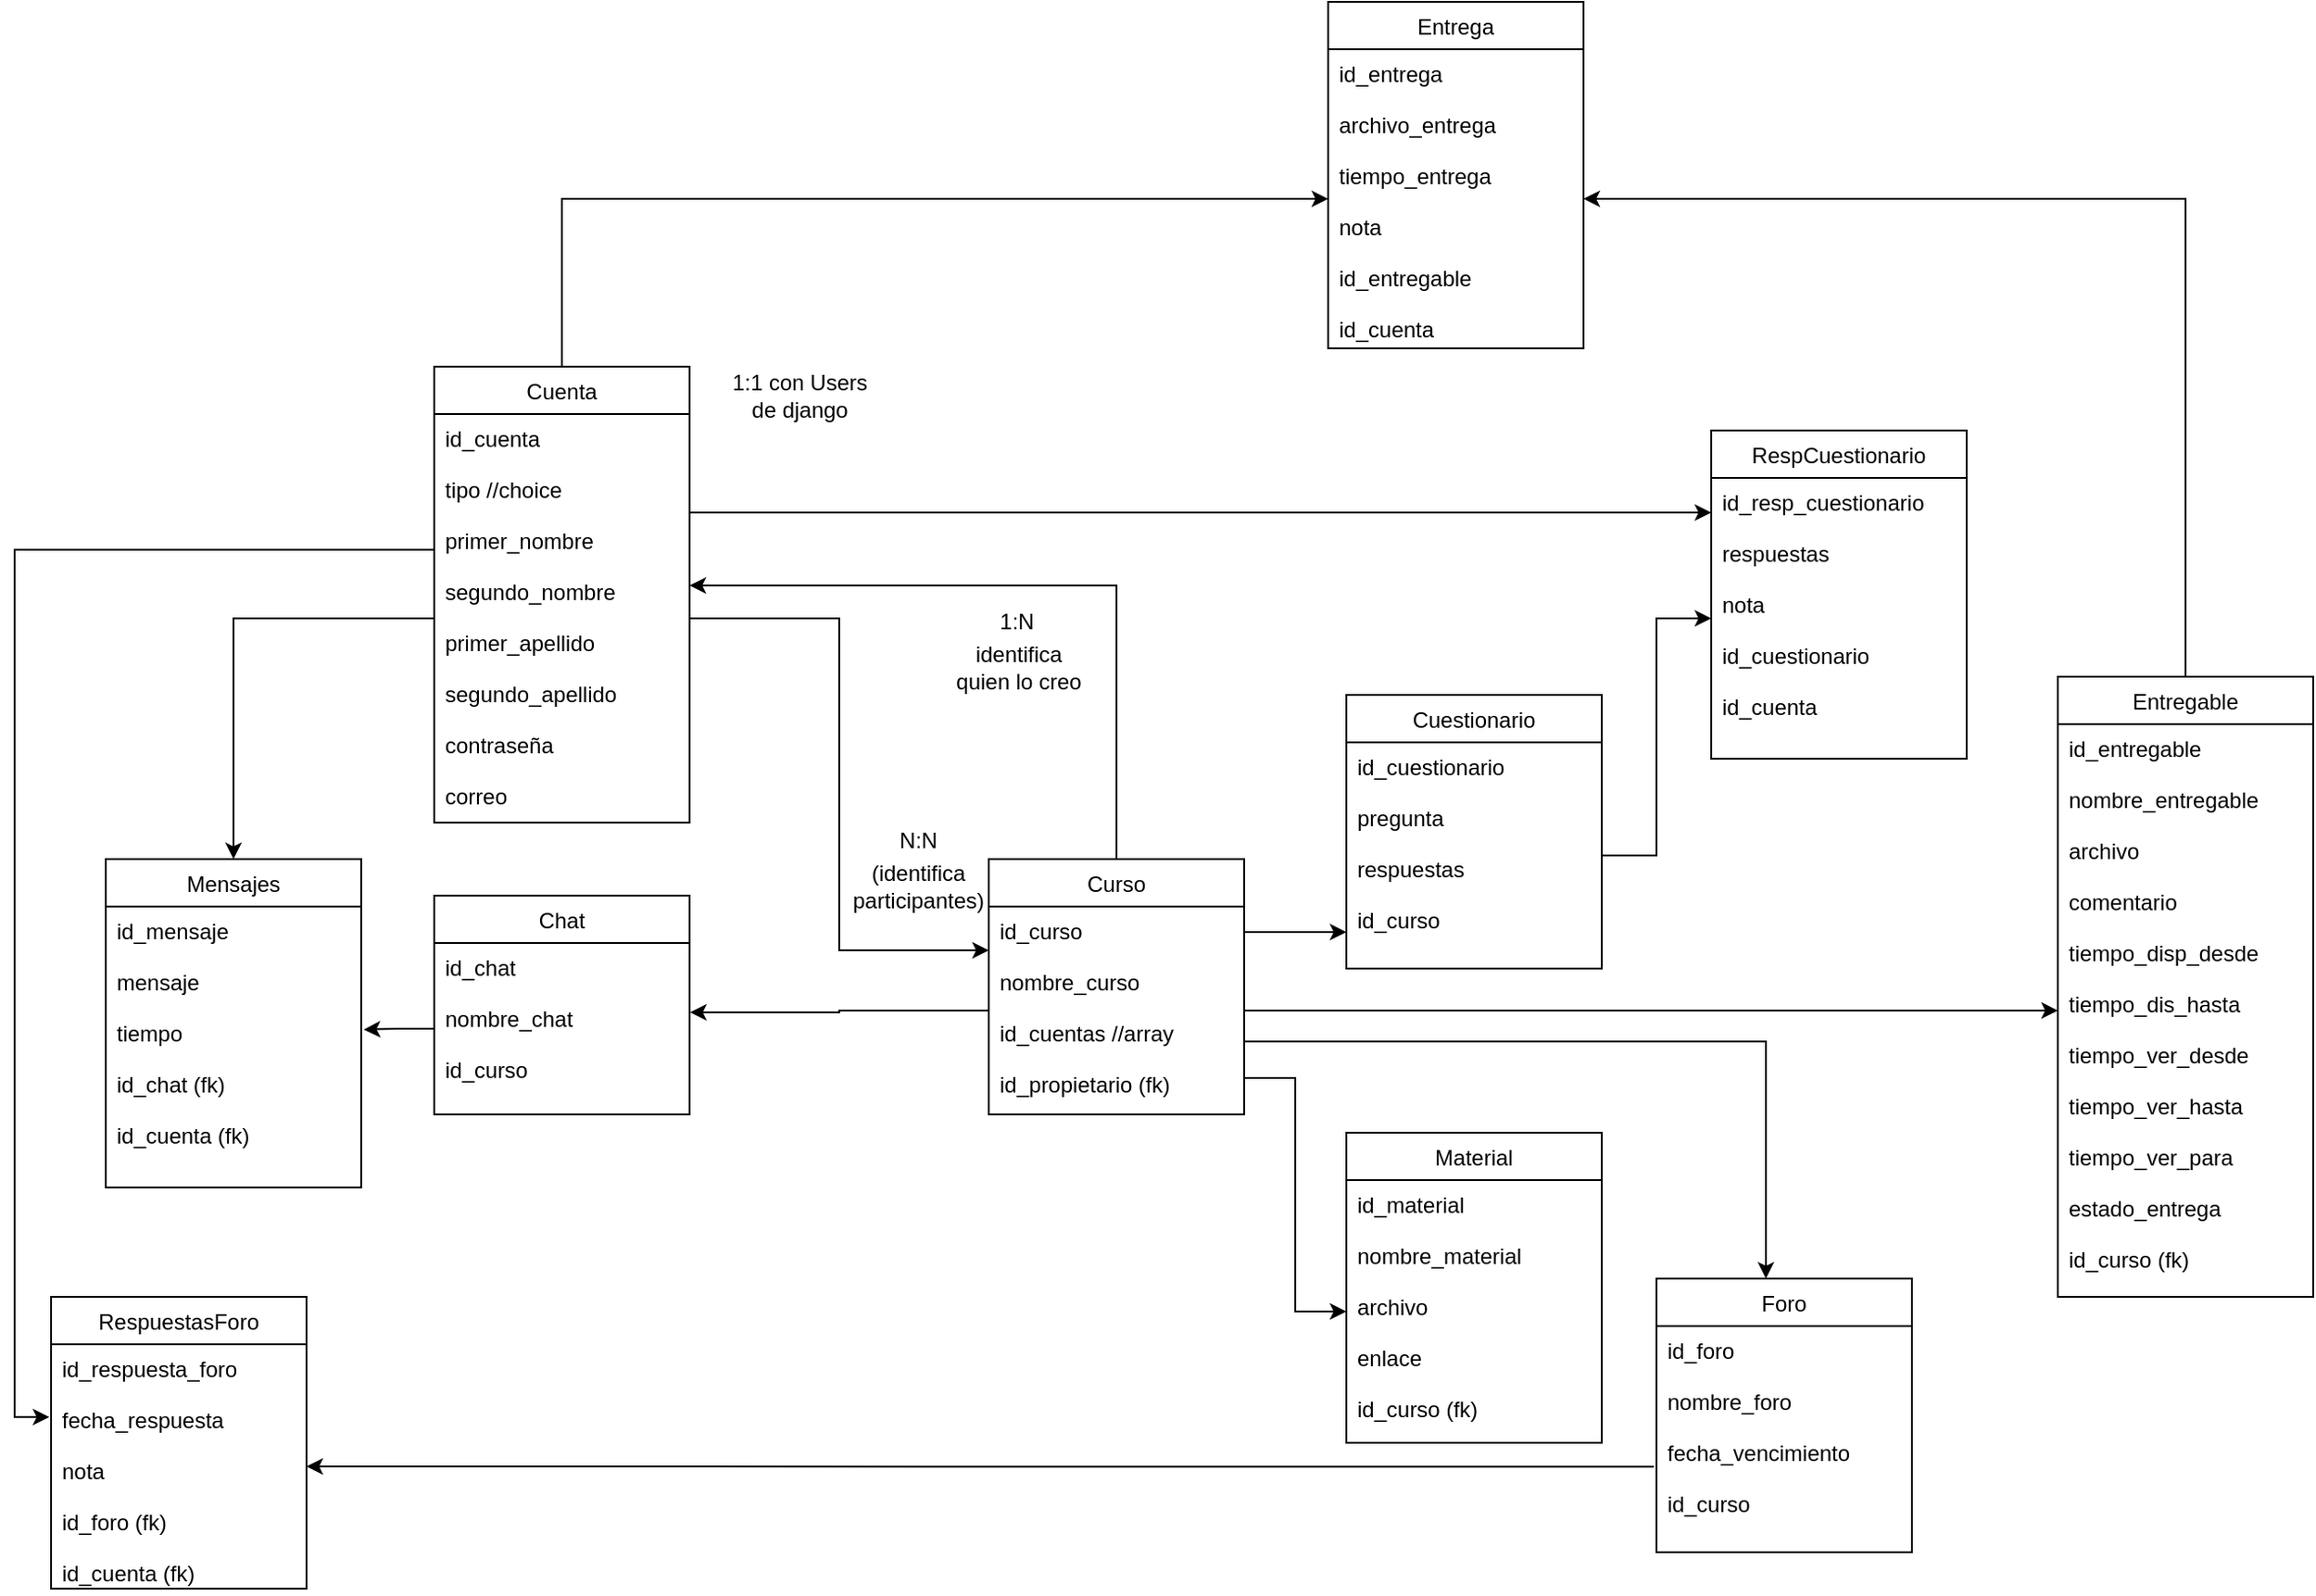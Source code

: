 <mxfile version="15.8.6" type="device"><diagram id="2cw5DsywMwBt5tDzxXro" name="Page-1"><mxGraphModel dx="1935" dy="1651" grid="1" gridSize="10" guides="1" tooltips="1" connect="1" arrows="1" fold="1" page="1" pageScale="1" pageWidth="827" pageHeight="1169" math="0" shadow="0"><root><mxCell id="0"/><mxCell id="1" parent="0"/><mxCell id="c7siJmmVypqbvHdBGm0a-6" style="edgeStyle=orthogonalEdgeStyle;rounded=0;orthogonalLoop=1;jettySize=auto;html=1;entryX=-0.007;entryY=0.298;entryDx=0;entryDy=0;entryPerimeter=0;exitX=0.001;exitY=0.332;exitDx=0;exitDy=0;exitPerimeter=0;" parent="1" source="zCt5j75ubrf2JFRcB5J3-18" target="YSMZuY_PAjDtpzjQa7CF-2" edge="1"><mxGeometry relative="1" as="geometry"><mxPoint x="650" y="10" as="targetPoint"/></mxGeometry></mxCell><mxCell id="c7siJmmVypqbvHdBGm0a-8" style="edgeStyle=orthogonalEdgeStyle;rounded=0;orthogonalLoop=1;jettySize=auto;html=1;" parent="1" source="zCt5j75ubrf2JFRcB5J3-17" target="_XZz1QtA9Hu59ydfwQre-9" edge="1"><mxGeometry relative="1" as="geometry"><mxPoint x="559" y="-860" as="targetPoint"/></mxGeometry></mxCell><mxCell id="zCt5j75ubrf2JFRcB5J3-17" value="Cuenta" style="swimlane;fontStyle=0;childLayout=stackLayout;horizontal=1;startSize=26;fillColor=none;horizontalStack=0;resizeParent=1;resizeParentMax=0;resizeLast=0;collapsible=1;marginBottom=0;" parent="1" vertex="1"><mxGeometry x="110" y="-600" width="140" height="250" as="geometry"/></mxCell><mxCell id="zCt5j75ubrf2JFRcB5J3-18" value="id_cuenta&#10;&#10;tipo //choice&#10;&#10;primer_nombre&#10;&#10;segundo_nombre&#10;&#10;primer_apellido&#10;&#10;segundo_apellido&#10;&#10;contraseña&#10;&#10;correo" style="text;strokeColor=none;fillColor=none;align=left;verticalAlign=top;spacingLeft=4;spacingRight=4;overflow=hidden;rotatable=0;points=[[0,0.5],[1,0.5]];portConstraint=eastwest;" parent="zCt5j75ubrf2JFRcB5J3-17" vertex="1"><mxGeometry y="26" width="140" height="224" as="geometry"/></mxCell><mxCell id="zCt5j75ubrf2JFRcB5J3-21" value="Chat" style="swimlane;fontStyle=0;childLayout=stackLayout;horizontal=1;startSize=26;fillColor=none;horizontalStack=0;resizeParent=1;resizeParentMax=0;resizeLast=0;collapsible=1;marginBottom=0;" parent="1" vertex="1"><mxGeometry x="110" y="-310" width="140" height="120" as="geometry"/></mxCell><mxCell id="zCt5j75ubrf2JFRcB5J3-22" value="id_chat&#10;&#10;nombre_chat&#10;&#10;id_curso" style="text;strokeColor=none;fillColor=none;align=left;verticalAlign=top;spacingLeft=4;spacingRight=4;overflow=hidden;rotatable=0;points=[[0,0.5],[1,0.5]];portConstraint=eastwest;" parent="zCt5j75ubrf2JFRcB5J3-21" vertex="1"><mxGeometry y="26" width="140" height="94" as="geometry"/></mxCell><mxCell id="zCt5j75ubrf2JFRcB5J3-25" value="Mensajes" style="swimlane;fontStyle=0;childLayout=stackLayout;horizontal=1;startSize=26;fillColor=none;horizontalStack=0;resizeParent=1;resizeParentMax=0;resizeLast=0;collapsible=1;marginBottom=0;" parent="1" vertex="1"><mxGeometry x="-70" y="-330" width="140" height="180" as="geometry"/></mxCell><mxCell id="zCt5j75ubrf2JFRcB5J3-26" value="id_mensaje&#10;&#10;mensaje&#10;&#10;tiempo&#10;&#10;id_chat (fk)&#10;&#10;id_cuenta (fk)" style="text;strokeColor=none;fillColor=none;align=left;verticalAlign=top;spacingLeft=4;spacingRight=4;overflow=hidden;rotatable=0;points=[[0,0.5],[1,0.5]];portConstraint=eastwest;" parent="zCt5j75ubrf2JFRcB5J3-25" vertex="1"><mxGeometry y="26" width="140" height="154" as="geometry"/></mxCell><mxCell id="_XZz1QtA9Hu59ydfwQre-19" style="edgeStyle=orthogonalEdgeStyle;rounded=0;orthogonalLoop=1;jettySize=auto;html=1;entryX=1;entryY=0.5;entryDx=0;entryDy=0;" edge="1" parent="1" source="zCt5j75ubrf2JFRcB5J3-27" target="_XZz1QtA9Hu59ydfwQre-9"><mxGeometry relative="1" as="geometry"/></mxCell><mxCell id="zCt5j75ubrf2JFRcB5J3-27" value="Entregable" style="swimlane;fontStyle=0;childLayout=stackLayout;horizontal=1;startSize=26;fillColor=none;horizontalStack=0;resizeParent=1;resizeParentMax=0;resizeLast=0;collapsible=1;marginBottom=0;" parent="1" vertex="1"><mxGeometry x="1000" y="-430" width="140" height="340" as="geometry"/></mxCell><mxCell id="zCt5j75ubrf2JFRcB5J3-28" value="id_entregable&#10;&#10;nombre_entregable&#10;&#10;archivo&#10;&#10;comentario&#10;&#10;tiempo_disp_desde&#10;&#10;tiempo_dis_hasta&#10;&#10;tiempo_ver_desde&#10;&#10;tiempo_ver_hasta&#10;&#10;tiempo_ver_para&#10;&#10;estado_entrega&#10;&#10;id_curso (fk)" style="text;strokeColor=none;fillColor=none;align=left;verticalAlign=top;spacingLeft=4;spacingRight=4;overflow=hidden;rotatable=0;points=[[0,0.5],[1,0.5]];portConstraint=eastwest;" parent="zCt5j75ubrf2JFRcB5J3-27" vertex="1"><mxGeometry y="26" width="140" height="314" as="geometry"/></mxCell><mxCell id="zCt5j75ubrf2JFRcB5J3-38" value="Foro" style="swimlane;fontStyle=0;childLayout=stackLayout;horizontal=1;startSize=26;fillColor=none;horizontalStack=0;resizeParent=1;resizeParentMax=0;resizeLast=0;collapsible=1;marginBottom=0;" parent="1" vertex="1"><mxGeometry x="780" y="-100" width="140" height="150" as="geometry"/></mxCell><mxCell id="zCt5j75ubrf2JFRcB5J3-39" value="id_foro&#10;&#10;nombre_foro&#10;&#10;fecha_vencimiento&#10;&#10;id_curso" style="text;strokeColor=none;fillColor=none;align=left;verticalAlign=top;spacingLeft=4;spacingRight=4;overflow=hidden;rotatable=0;points=[[0,0.5],[1,0.5]];portConstraint=eastwest;" parent="zCt5j75ubrf2JFRcB5J3-38" vertex="1"><mxGeometry y="26" width="140" height="124" as="geometry"/></mxCell><mxCell id="zCt5j75ubrf2JFRcB5J3-45" value="Material" style="swimlane;fontStyle=0;childLayout=stackLayout;horizontal=1;startSize=26;fillColor=none;horizontalStack=0;resizeParent=1;resizeParentMax=0;resizeLast=0;collapsible=1;marginBottom=0;" parent="1" vertex="1"><mxGeometry x="610" y="-180" width="140" height="170" as="geometry"/></mxCell><mxCell id="zCt5j75ubrf2JFRcB5J3-46" value="id_material&#10;&#10;nombre_material&#10;&#10;archivo&#10;&#10;enlace&#10;&#10;id_curso (fk)" style="text;strokeColor=none;fillColor=none;align=left;verticalAlign=top;spacingLeft=4;spacingRight=4;overflow=hidden;rotatable=0;points=[[0,0.5],[1,0.5]];portConstraint=eastwest;" parent="zCt5j75ubrf2JFRcB5J3-45" vertex="1"><mxGeometry y="26" width="140" height="144" as="geometry"/></mxCell><mxCell id="_XZz1QtA9Hu59ydfwQre-37" style="edgeStyle=orthogonalEdgeStyle;rounded=0;orthogonalLoop=1;jettySize=auto;html=1;" edge="1" parent="1" source="zCt5j75ubrf2JFRcB5J3-47" target="zCt5j75ubrf2JFRcB5J3-18"><mxGeometry relative="1" as="geometry"><Array as="points"><mxPoint x="484" y="-480"/></Array></mxGeometry></mxCell><mxCell id="zCt5j75ubrf2JFRcB5J3-47" value="Curso" style="swimlane;fontStyle=0;childLayout=stackLayout;horizontal=1;startSize=26;fillColor=none;horizontalStack=0;resizeParent=1;resizeParentMax=0;resizeLast=0;collapsible=1;marginBottom=0;" parent="1" vertex="1"><mxGeometry x="414" y="-330" width="140" height="140" as="geometry"/></mxCell><mxCell id="zCt5j75ubrf2JFRcB5J3-48" value="id_curso &#10;&#10;nombre_curso&#10;&#10;id_cuentas //array&#10;&#10;id_propietario (fk)" style="text;strokeColor=none;fillColor=none;align=left;verticalAlign=top;spacingLeft=4;spacingRight=4;overflow=hidden;rotatable=0;points=[[0,0.5],[1,0.5]];portConstraint=eastwest;" parent="zCt5j75ubrf2JFRcB5J3-47" vertex="1"><mxGeometry y="26" width="140" height="114" as="geometry"/></mxCell><mxCell id="YSMZuY_PAjDtpzjQa7CF-1" value="RespuestasForo" style="swimlane;fontStyle=0;childLayout=stackLayout;horizontal=1;startSize=26;fillColor=none;horizontalStack=0;resizeParent=1;resizeParentMax=0;resizeLast=0;collapsible=1;marginBottom=0;" parent="1" vertex="1"><mxGeometry x="-100" y="-90" width="140" height="160" as="geometry"/></mxCell><mxCell id="YSMZuY_PAjDtpzjQa7CF-2" value="id_respuesta_foro&#10;&#10;fecha_respuesta&#10;&#10;nota&#10;&#10;id_foro (fk)&#10;&#10;id_cuenta (fk)" style="text;strokeColor=none;fillColor=none;align=left;verticalAlign=top;spacingLeft=4;spacingRight=4;overflow=hidden;rotatable=0;points=[[0,0.5],[1,0.5]];portConstraint=eastwest;" parent="YSMZuY_PAjDtpzjQa7CF-1" vertex="1"><mxGeometry y="26" width="140" height="134" as="geometry"/></mxCell><mxCell id="c7siJmmVypqbvHdBGm0a-4" value="1:N" style="text;html=1;align=center;verticalAlign=middle;resizable=0;points=[];autosize=1;strokeColor=none;fillColor=none;" parent="1" vertex="1"><mxGeometry x="414" y="-470" width="30" height="20" as="geometry"/></mxCell><mxCell id="c7siJmmVypqbvHdBGm0a-10" style="edgeStyle=orthogonalEdgeStyle;rounded=0;orthogonalLoop=1;jettySize=auto;html=1;entryX=1;entryY=0.5;entryDx=0;entryDy=0;exitX=-0.01;exitY=0.622;exitDx=0;exitDy=0;exitPerimeter=0;" parent="1" source="zCt5j75ubrf2JFRcB5J3-39" target="YSMZuY_PAjDtpzjQa7CF-2" edge="1"><mxGeometry relative="1" as="geometry"/></mxCell><mxCell id="_XZz1QtA9Hu59ydfwQre-1" style="edgeStyle=orthogonalEdgeStyle;rounded=0;orthogonalLoop=1;jettySize=auto;html=1;entryX=0;entryY=0.5;entryDx=0;entryDy=0;" edge="1" parent="1" source="zCt5j75ubrf2JFRcB5J3-48" target="zCt5j75ubrf2JFRcB5J3-28"><mxGeometry relative="1" as="geometry"/></mxCell><mxCell id="_XZz1QtA9Hu59ydfwQre-3" style="edgeStyle=orthogonalEdgeStyle;rounded=0;orthogonalLoop=1;jettySize=auto;html=1;" edge="1" parent="1" source="zCt5j75ubrf2JFRcB5J3-18" target="zCt5j75ubrf2JFRcB5J3-48"><mxGeometry relative="1" as="geometry"><Array as="points"><mxPoint x="332" y="-462"/><mxPoint x="332" y="-280"/></Array></mxGeometry></mxCell><mxCell id="_XZz1QtA9Hu59ydfwQre-5" style="edgeStyle=orthogonalEdgeStyle;rounded=0;orthogonalLoop=1;jettySize=auto;html=1;entryX=1.002;entryY=0.404;entryDx=0;entryDy=0;entryPerimeter=0;" edge="1" parent="1" source="zCt5j75ubrf2JFRcB5J3-48" target="zCt5j75ubrf2JFRcB5J3-22"><mxGeometry relative="1" as="geometry"/></mxCell><mxCell id="_XZz1QtA9Hu59ydfwQre-8" value="Entrega" style="swimlane;fontStyle=0;childLayout=stackLayout;horizontal=1;startSize=26;fillColor=none;horizontalStack=0;resizeParent=1;resizeParentMax=0;resizeLast=0;collapsible=1;marginBottom=0;" vertex="1" parent="1"><mxGeometry x="600" y="-800" width="140" height="190" as="geometry"/></mxCell><mxCell id="_XZz1QtA9Hu59ydfwQre-9" value="id_entrega&#10;&#10;archivo_entrega&#10;&#10;tiempo_entrega&#10;&#10;nota&#10;&#10;id_entregable&#10;&#10;id_cuenta" style="text;strokeColor=none;fillColor=none;align=left;verticalAlign=top;spacingLeft=4;spacingRight=4;overflow=hidden;rotatable=0;points=[[0,0.5],[1,0.5]];portConstraint=eastwest;" vertex="1" parent="_XZz1QtA9Hu59ydfwQre-8"><mxGeometry y="26" width="140" height="164" as="geometry"/></mxCell><mxCell id="_XZz1QtA9Hu59ydfwQre-10" value="N:N" style="text;html=1;align=center;verticalAlign=middle;resizable=0;points=[];autosize=1;strokeColor=none;fillColor=none;" vertex="1" parent="1"><mxGeometry x="355" y="-350" width="40" height="20" as="geometry"/></mxCell><mxCell id="_XZz1QtA9Hu59ydfwQre-11" value="(identifica&lt;br&gt;participantes)" style="text;html=1;align=center;verticalAlign=middle;resizable=0;points=[];autosize=1;strokeColor=none;fillColor=none;" vertex="1" parent="1"><mxGeometry x="330" y="-330" width="90" height="30" as="geometry"/></mxCell><mxCell id="_XZz1QtA9Hu59ydfwQre-12" value="identifica&lt;br&gt;quien lo creo" style="text;html=1;align=center;verticalAlign=middle;resizable=0;points=[];autosize=1;strokeColor=none;fillColor=none;" vertex="1" parent="1"><mxGeometry x="390" y="-450" width="80" height="30" as="geometry"/></mxCell><mxCell id="_XZz1QtA9Hu59ydfwQre-20" value="Cuestionario" style="swimlane;fontStyle=0;childLayout=stackLayout;horizontal=1;startSize=26;fillColor=none;horizontalStack=0;resizeParent=1;resizeParentMax=0;resizeLast=0;collapsible=1;marginBottom=0;" vertex="1" parent="1"><mxGeometry x="610" y="-420" width="140" height="150" as="geometry"/></mxCell><mxCell id="_XZz1QtA9Hu59ydfwQre-21" value="id_cuestionario&#10;&#10;pregunta&#10;&#10;respuestas&#10;&#10;id_curso &#10;&#10;" style="text;strokeColor=none;fillColor=none;align=left;verticalAlign=top;spacingLeft=4;spacingRight=4;overflow=hidden;rotatable=0;points=[[0,0.5],[1,0.5]];portConstraint=eastwest;" vertex="1" parent="_XZz1QtA9Hu59ydfwQre-20"><mxGeometry y="26" width="140" height="124" as="geometry"/></mxCell><mxCell id="_XZz1QtA9Hu59ydfwQre-22" style="edgeStyle=orthogonalEdgeStyle;rounded=0;orthogonalLoop=1;jettySize=auto;html=1;" edge="1" parent="1" source="zCt5j75ubrf2JFRcB5J3-48" target="_XZz1QtA9Hu59ydfwQre-21"><mxGeometry relative="1" as="geometry"><Array as="points"><mxPoint x="590" y="-290"/><mxPoint x="590" y="-290"/></Array></mxGeometry></mxCell><mxCell id="_XZz1QtA9Hu59ydfwQre-23" value="RespCuestionario" style="swimlane;fontStyle=0;childLayout=stackLayout;horizontal=1;startSize=26;fillColor=none;horizontalStack=0;resizeParent=1;resizeParentMax=0;resizeLast=0;collapsible=1;marginBottom=0;" vertex="1" parent="1"><mxGeometry x="810" y="-565" width="140" height="180" as="geometry"/></mxCell><mxCell id="_XZz1QtA9Hu59ydfwQre-24" value="id_resp_cuestionario&#10;&#10;respuestas&#10;&#10;nota&#10;&#10;id_cuestionario&#10;&#10;id_cuenta &#10;&#10;" style="text;strokeColor=none;fillColor=none;align=left;verticalAlign=top;spacingLeft=4;spacingRight=4;overflow=hidden;rotatable=0;points=[[0,0.5],[1,0.5]];portConstraint=eastwest;" vertex="1" parent="_XZz1QtA9Hu59ydfwQre-23"><mxGeometry y="26" width="140" height="154" as="geometry"/></mxCell><mxCell id="_XZz1QtA9Hu59ydfwQre-28" value="1:1 con Users&lt;br&gt;de django" style="text;html=1;align=center;verticalAlign=middle;resizable=0;points=[];autosize=1;strokeColor=none;fillColor=none;" vertex="1" parent="1"><mxGeometry x="265" y="-599" width="90" height="30" as="geometry"/></mxCell><mxCell id="_XZz1QtA9Hu59ydfwQre-31" style="edgeStyle=orthogonalEdgeStyle;rounded=0;orthogonalLoop=1;jettySize=auto;html=1;entryX=1.01;entryY=0.438;entryDx=0;entryDy=0;entryPerimeter=0;" edge="1" parent="1" source="zCt5j75ubrf2JFRcB5J3-22" target="zCt5j75ubrf2JFRcB5J3-26"><mxGeometry relative="1" as="geometry"/></mxCell><mxCell id="_XZz1QtA9Hu59ydfwQre-32" style="edgeStyle=orthogonalEdgeStyle;rounded=0;orthogonalLoop=1;jettySize=auto;html=1;" edge="1" parent="1" source="zCt5j75ubrf2JFRcB5J3-18" target="zCt5j75ubrf2JFRcB5J3-25"><mxGeometry relative="1" as="geometry"/></mxCell><mxCell id="_XZz1QtA9Hu59ydfwQre-35" style="edgeStyle=orthogonalEdgeStyle;rounded=0;orthogonalLoop=1;jettySize=auto;html=1;" edge="1" parent="1" source="zCt5j75ubrf2JFRcB5J3-48" target="zCt5j75ubrf2JFRcB5J3-38"><mxGeometry relative="1" as="geometry"><Array as="points"><mxPoint x="840" y="-230"/></Array></mxGeometry></mxCell><mxCell id="_XZz1QtA9Hu59ydfwQre-39" style="edgeStyle=orthogonalEdgeStyle;rounded=0;orthogonalLoop=1;jettySize=auto;html=1;entryX=0;entryY=0.5;entryDx=0;entryDy=0;" edge="1" parent="1" source="_XZz1QtA9Hu59ydfwQre-21" target="_XZz1QtA9Hu59ydfwQre-24"><mxGeometry relative="1" as="geometry"/></mxCell><mxCell id="_XZz1QtA9Hu59ydfwQre-40" style="edgeStyle=orthogonalEdgeStyle;rounded=0;orthogonalLoop=1;jettySize=auto;html=1;" edge="1" parent="1" source="zCt5j75ubrf2JFRcB5J3-18" target="_XZz1QtA9Hu59ydfwQre-24"><mxGeometry relative="1" as="geometry"><Array as="points"><mxPoint x="610" y="-520"/><mxPoint x="610" y="-520"/></Array></mxGeometry></mxCell><mxCell id="_XZz1QtA9Hu59ydfwQre-41" style="edgeStyle=orthogonalEdgeStyle;rounded=0;orthogonalLoop=1;jettySize=auto;html=1;entryX=0;entryY=0.5;entryDx=0;entryDy=0;" edge="1" parent="1" source="zCt5j75ubrf2JFRcB5J3-48" target="zCt5j75ubrf2JFRcB5J3-46"><mxGeometry relative="1" as="geometry"><Array as="points"><mxPoint x="582" y="-210"/><mxPoint x="582" y="-82"/></Array></mxGeometry></mxCell></root></mxGraphModel></diagram></mxfile>